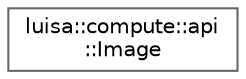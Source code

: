 digraph "类继承关系图"
{
 // LATEX_PDF_SIZE
  bgcolor="transparent";
  edge [fontname=Helvetica,fontsize=10,labelfontname=Helvetica,labelfontsize=10];
  node [fontname=Helvetica,fontsize=10,shape=box,height=0.2,width=0.4];
  rankdir="LR";
  Node0 [id="Node000000",label="luisa::compute::api\l::Image",height=0.2,width=0.4,color="grey40", fillcolor="white", style="filled",URL="$structluisa_1_1compute_1_1api_1_1_image.html",tooltip=" "];
}
